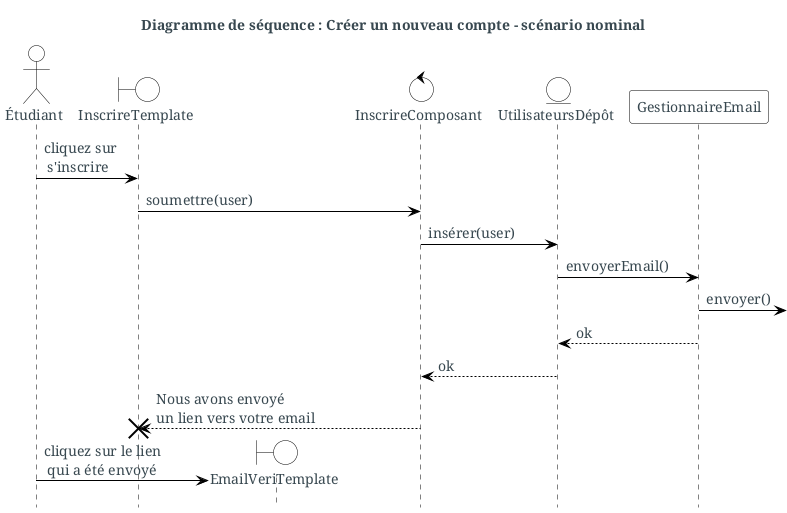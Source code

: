 @startuml
skinparam backgroundColor #fff
skinparam defaultFontColor #37474f
skinparam defaultFontSize 14
skinparam defaultFontName serif
skinparam defaultFontStyle bold
skinparam actorBackgroundColor #fff
skinparam actorBorderColor #000
skinparam boundaryBackgroundColor #fff
skinparam boundaryBorderColor #000
skinparam controlBackgroundColor #fff
skinparam controlBorderColor #000
skinparam entityBackgroundColor #fff
skinparam entityBorderColor #000
skinparam participantBackgroundColor #fff
skinparam participantBorderColor #000
skinparam ArrowColor #000
skinparam sequenceLifeLineBorderColor #000
skinparam sequenceBoxBorderColor #FFF
skinparam ParticipantPadding -80

title Diagramme de séquence : Créer un nouveau compte - scénario nominal

hide footbox


actor Étudiant as student

boundary InscrireTemplate
boundary EmailVeriTemplate
control InscrireComposant
entity UtilisateursDépôt
participant GestionnaireEmail

student ->  InscrireTemplate : cliquez sur\n s'inscrire
InscrireTemplate -> InscrireComposant : soumettre(user)
InscrireComposant -> UtilisateursDépôt : insérer(user)
UtilisateursDépôt -> GestionnaireEmail: envoyerEmail()
GestionnaireEmail ->]: envoyer()
GestionnaireEmail --> UtilisateursDépôt : ok
UtilisateursDépôt --> InscrireComposant :ok
InscrireComposant--> InscrireTemplate :Nous avons envoyé\nun lien vers votre email
destroy InscrireTemplate

create EmailVeriTemplate
student -> EmailVeriTemplate:cliquez sur le lien\n qui a été envoyé

@enduml